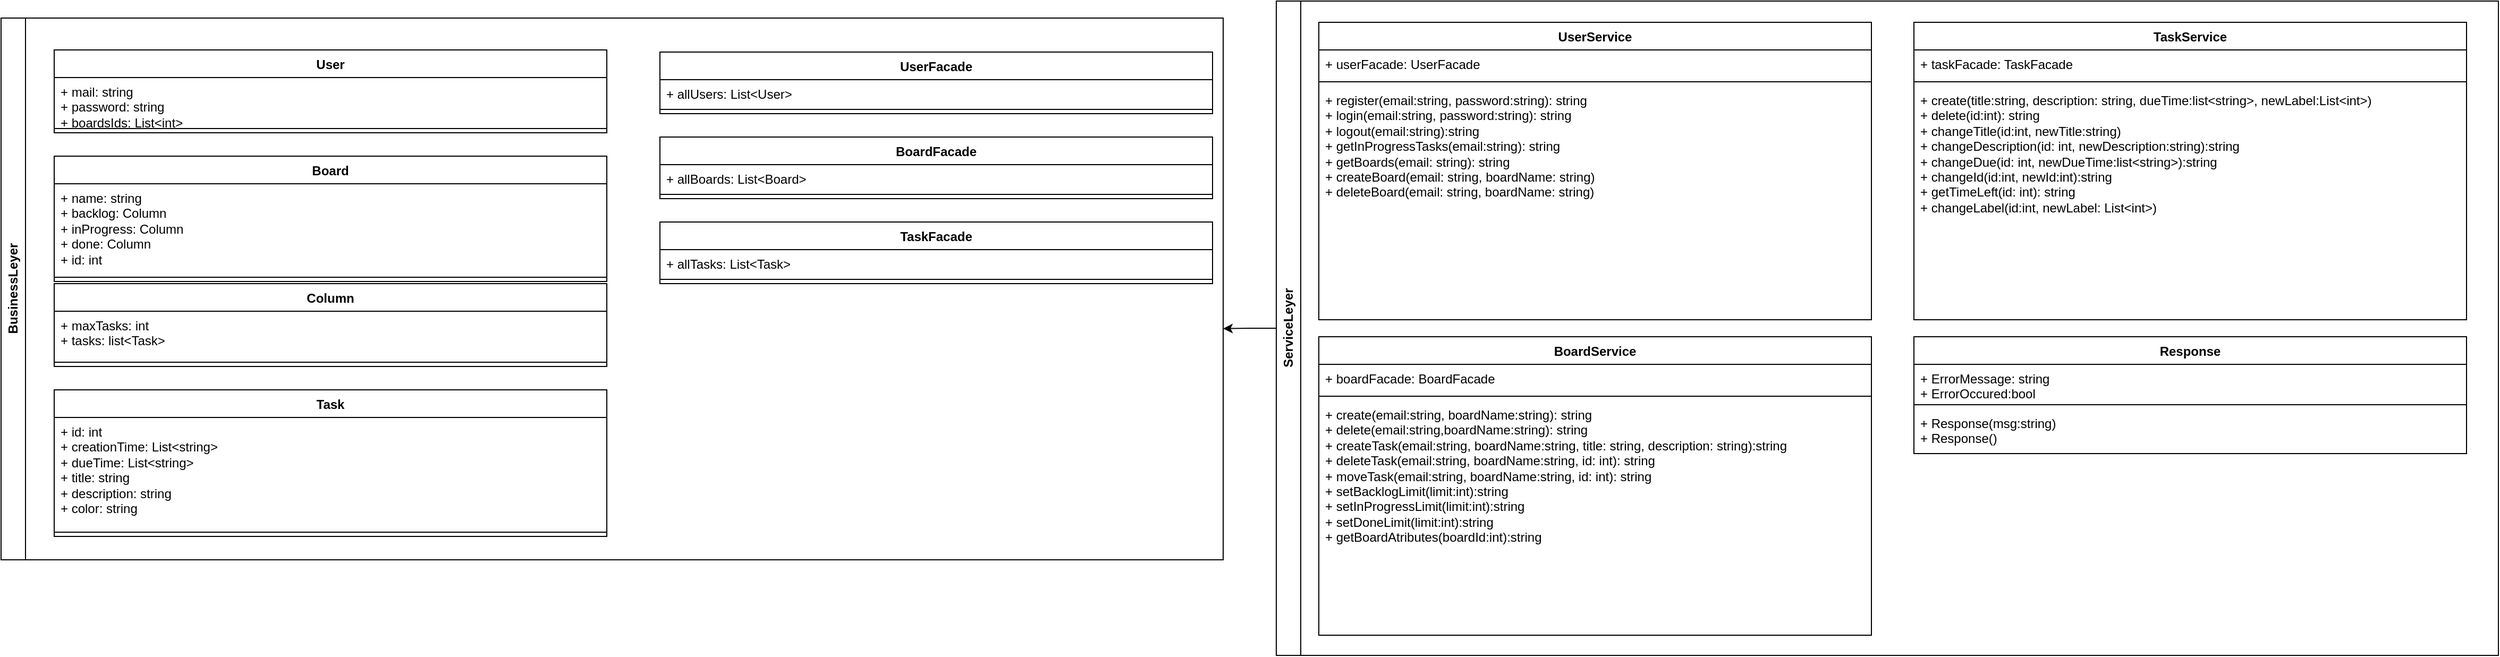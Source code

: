 <mxfile version="21.1.8" type="device">
  <diagram name="‫עמוד-1‬" id="G7DazwSMR3leTxONPV2J">
    <mxGraphModel dx="3797" dy="971" grid="1" gridSize="10" guides="1" tooltips="1" connect="1" arrows="1" fold="1" page="1" pageScale="1" pageWidth="827" pageHeight="1169" math="0" shadow="0">
      <root>
        <mxCell id="0" />
        <mxCell id="1" parent="0" />
        <mxCell id="uDuacBEOKKsOpZR4j4Og-7" style="edgeStyle=orthogonalEdgeStyle;rounded=0;orthogonalLoop=1;jettySize=auto;html=1;exitX=0;exitY=0.5;exitDx=0;exitDy=0;" edge="1" parent="1" source="uDuacBEOKKsOpZR4j4Og-5">
          <mxGeometry relative="1" as="geometry">
            <mxPoint x="-1310" y="402.333" as="targetPoint" />
          </mxGeometry>
        </mxCell>
        <mxCell id="uDuacBEOKKsOpZR4j4Og-5" value="ServiceLeyer" style="swimlane;horizontal=0;whiteSpace=wrap;html=1;" vertex="1" parent="1">
          <mxGeometry x="-1260" y="94" width="1150" height="616" as="geometry" />
        </mxCell>
        <mxCell id="bMfeRsnMBtOvUvjTb1X4-19" value="UserService" style="swimlane;fontStyle=1;align=center;verticalAlign=top;childLayout=stackLayout;horizontal=1;startSize=26;horizontalStack=0;resizeParent=1;resizeParentMax=0;resizeLast=0;collapsible=1;marginBottom=0;whiteSpace=wrap;html=1;" parent="uDuacBEOKKsOpZR4j4Og-5" vertex="1">
          <mxGeometry x="40" y="20" width="520" height="280" as="geometry" />
        </mxCell>
        <mxCell id="bMfeRsnMBtOvUvjTb1X4-20" value="+ userFacade: UserFacade" style="text;strokeColor=none;fillColor=none;align=left;verticalAlign=top;spacingLeft=4;spacingRight=4;overflow=hidden;rotatable=0;points=[[0,0.5],[1,0.5]];portConstraint=eastwest;whiteSpace=wrap;html=1;" parent="bMfeRsnMBtOvUvjTb1X4-19" vertex="1">
          <mxGeometry y="26" width="520" height="26" as="geometry" />
        </mxCell>
        <mxCell id="bMfeRsnMBtOvUvjTb1X4-21" value="" style="line;strokeWidth=1;fillColor=none;align=left;verticalAlign=middle;spacingTop=-1;spacingLeft=3;spacingRight=3;rotatable=0;labelPosition=right;points=[];portConstraint=eastwest;strokeColor=inherit;" parent="bMfeRsnMBtOvUvjTb1X4-19" vertex="1">
          <mxGeometry y="52" width="520" height="8" as="geometry" />
        </mxCell>
        <mxCell id="bMfeRsnMBtOvUvjTb1X4-22" value="+ register(email:string, password:string): string&lt;br&gt;+ login(email:string, password:string): string&lt;br&gt;+ logout(email:string):string&lt;br&gt;+ getInProgressTasks(email:string): string&lt;br&gt;+ getBoards(email: string): string&amp;nbsp;&lt;br&gt;+ createBoard(email: string, boardName: string)&lt;br&gt;+ deleteBoard(email: string, boardName: string)" style="text;strokeColor=none;fillColor=none;align=left;verticalAlign=top;spacingLeft=4;spacingRight=4;overflow=hidden;rotatable=0;points=[[0,0.5],[1,0.5]];portConstraint=eastwest;whiteSpace=wrap;html=1;" parent="bMfeRsnMBtOvUvjTb1X4-19" vertex="1">
          <mxGeometry y="60" width="520" height="220" as="geometry" />
        </mxCell>
        <mxCell id="bMfeRsnMBtOvUvjTb1X4-6" value="BoardService" style="swimlane;fontStyle=1;align=center;verticalAlign=top;childLayout=stackLayout;horizontal=1;startSize=26;horizontalStack=0;resizeParent=1;resizeParentMax=0;resizeLast=0;collapsible=1;marginBottom=0;whiteSpace=wrap;html=1;" parent="uDuacBEOKKsOpZR4j4Og-5" vertex="1">
          <mxGeometry x="40" y="316" width="520" height="281" as="geometry" />
        </mxCell>
        <mxCell id="bMfeRsnMBtOvUvjTb1X4-7" value="+ boardFacade: BoardFacade" style="text;strokeColor=none;fillColor=none;align=left;verticalAlign=top;spacingLeft=4;spacingRight=4;overflow=hidden;rotatable=0;points=[[0,0.5],[1,0.5]];portConstraint=eastwest;whiteSpace=wrap;html=1;" parent="bMfeRsnMBtOvUvjTb1X4-6" vertex="1">
          <mxGeometry y="26" width="520" height="26" as="geometry" />
        </mxCell>
        <mxCell id="bMfeRsnMBtOvUvjTb1X4-8" value="" style="line;strokeWidth=1;fillColor=none;align=left;verticalAlign=middle;spacingTop=-1;spacingLeft=3;spacingRight=3;rotatable=0;labelPosition=right;points=[];portConstraint=eastwest;strokeColor=inherit;" parent="bMfeRsnMBtOvUvjTb1X4-6" vertex="1">
          <mxGeometry y="52" width="520" height="8" as="geometry" />
        </mxCell>
        <mxCell id="bMfeRsnMBtOvUvjTb1X4-9" value="+ create(email:string, boardName:string): string&lt;br&gt;+ delete(email:string,boardName:string): string&lt;br&gt;+ createTask(email:string, boardName:string, title: string, description: string):string&lt;br&gt;+ deleteTask(email:string, boardName:string, id: int): string&lt;br&gt;+ moveTask(email:string, boardName:string, id: int): string&lt;br&gt;+&amp;nbsp;setBacklogLimit(limit:int):string&lt;br&gt;+&amp;nbsp;setInProgressLimit(limit:int):string&lt;br&gt;+&amp;nbsp;setDoneLimit(limit:int):string&lt;br&gt;+ getBoardAtributes(boardId:int):string&amp;nbsp;" style="text;strokeColor=none;fillColor=none;align=left;verticalAlign=top;spacingLeft=4;spacingRight=4;overflow=hidden;rotatable=0;points=[[0,0.5],[1,0.5]];portConstraint=eastwest;whiteSpace=wrap;html=1;" parent="bMfeRsnMBtOvUvjTb1X4-6" vertex="1">
          <mxGeometry y="60" width="520" height="221" as="geometry" />
        </mxCell>
        <mxCell id="bMfeRsnMBtOvUvjTb1X4-15" value="TaskService" style="swimlane;fontStyle=1;align=center;verticalAlign=top;childLayout=stackLayout;horizontal=1;startSize=26;horizontalStack=0;resizeParent=1;resizeParentMax=0;resizeLast=0;collapsible=1;marginBottom=0;whiteSpace=wrap;html=1;" parent="uDuacBEOKKsOpZR4j4Og-5" vertex="1">
          <mxGeometry x="600" y="20" width="520" height="280" as="geometry" />
        </mxCell>
        <mxCell id="bMfeRsnMBtOvUvjTb1X4-16" value="+ taskFacade: TaskFacade" style="text;strokeColor=none;fillColor=none;align=left;verticalAlign=top;spacingLeft=4;spacingRight=4;overflow=hidden;rotatable=0;points=[[0,0.5],[1,0.5]];portConstraint=eastwest;whiteSpace=wrap;html=1;" parent="bMfeRsnMBtOvUvjTb1X4-15" vertex="1">
          <mxGeometry y="26" width="520" height="26" as="geometry" />
        </mxCell>
        <mxCell id="bMfeRsnMBtOvUvjTb1X4-17" value="" style="line;strokeWidth=1;fillColor=none;align=left;verticalAlign=middle;spacingTop=-1;spacingLeft=3;spacingRight=3;rotatable=0;labelPosition=right;points=[];portConstraint=eastwest;strokeColor=inherit;" parent="bMfeRsnMBtOvUvjTb1X4-15" vertex="1">
          <mxGeometry y="52" width="520" height="8" as="geometry" />
        </mxCell>
        <mxCell id="bMfeRsnMBtOvUvjTb1X4-18" value="+ create(title:string, description: string, dueTime:list&amp;lt;string&amp;gt;, newLabel:List&amp;lt;int&amp;gt;)&lt;br&gt;+ delete(id:int): string&lt;br&gt;+ changeTitle(id:int, newTitle:string)&lt;br&gt;+ changeDescription(id: int, newDescription:string):string&lt;br&gt;+ changeDue(id: int, newDueTime:list&amp;lt;string&amp;gt;):string&lt;br&gt;+ changeId(id:int, newId:int):string&lt;br&gt;+ getTimeLeft(id: int): string&lt;br&gt;+ changeLabel(id:int, newLabel: List&amp;lt;int&amp;gt;)" style="text;strokeColor=none;fillColor=none;align=left;verticalAlign=top;spacingLeft=4;spacingRight=4;overflow=hidden;rotatable=0;points=[[0,0.5],[1,0.5]];portConstraint=eastwest;whiteSpace=wrap;html=1;" parent="bMfeRsnMBtOvUvjTb1X4-15" vertex="1">
          <mxGeometry y="60" width="520" height="220" as="geometry" />
        </mxCell>
        <mxCell id="uDuacBEOKKsOpZR4j4Og-1" value="Response" style="swimlane;fontStyle=1;align=center;verticalAlign=top;childLayout=stackLayout;horizontal=1;startSize=26;horizontalStack=0;resizeParent=1;resizeParentMax=0;resizeLast=0;collapsible=1;marginBottom=0;whiteSpace=wrap;html=1;" vertex="1" parent="uDuacBEOKKsOpZR4j4Og-5">
          <mxGeometry x="600" y="316" width="520" height="110" as="geometry" />
        </mxCell>
        <mxCell id="uDuacBEOKKsOpZR4j4Og-2" value="+ ErrorMessage: string&lt;br&gt;+ ErrorOccured:bool" style="text;strokeColor=none;fillColor=none;align=left;verticalAlign=top;spacingLeft=4;spacingRight=4;overflow=hidden;rotatable=0;points=[[0,0.5],[1,0.5]];portConstraint=eastwest;whiteSpace=wrap;html=1;" vertex="1" parent="uDuacBEOKKsOpZR4j4Og-1">
          <mxGeometry y="26" width="520" height="34" as="geometry" />
        </mxCell>
        <mxCell id="uDuacBEOKKsOpZR4j4Og-3" value="" style="line;strokeWidth=1;fillColor=none;align=left;verticalAlign=middle;spacingTop=-1;spacingLeft=3;spacingRight=3;rotatable=0;labelPosition=right;points=[];portConstraint=eastwest;strokeColor=inherit;" vertex="1" parent="uDuacBEOKKsOpZR4j4Og-1">
          <mxGeometry y="60" width="520" height="8" as="geometry" />
        </mxCell>
        <mxCell id="uDuacBEOKKsOpZR4j4Og-4" value="+ Response(msg:string)&lt;br&gt;+ Response()" style="text;strokeColor=none;fillColor=none;align=left;verticalAlign=top;spacingLeft=4;spacingRight=4;overflow=hidden;rotatable=0;points=[[0,0.5],[1,0.5]];portConstraint=eastwest;whiteSpace=wrap;html=1;" vertex="1" parent="uDuacBEOKKsOpZR4j4Og-1">
          <mxGeometry y="68" width="520" height="42" as="geometry" />
        </mxCell>
        <mxCell id="uDuacBEOKKsOpZR4j4Og-6" value="BusinessLeyer" style="swimlane;horizontal=0;whiteSpace=wrap;html=1;" vertex="1" parent="1">
          <mxGeometry x="-2460" y="110" width="1150" height="510" as="geometry" />
        </mxCell>
        <mxCell id="bMfeRsnMBtOvUvjTb1X4-23" value="User" style="swimlane;fontStyle=1;align=center;verticalAlign=top;childLayout=stackLayout;horizontal=1;startSize=26;horizontalStack=0;resizeParent=1;resizeParentMax=0;resizeLast=0;collapsible=1;marginBottom=0;whiteSpace=wrap;html=1;" parent="uDuacBEOKKsOpZR4j4Og-6" vertex="1">
          <mxGeometry x="50" y="30" width="520" height="78" as="geometry" />
        </mxCell>
        <mxCell id="bMfeRsnMBtOvUvjTb1X4-24" value="+ mail: string&lt;br&gt;+ password: string&lt;br&gt;+ boardsIds: List&amp;lt;int&amp;gt;" style="text;strokeColor=none;fillColor=none;align=left;verticalAlign=top;spacingLeft=4;spacingRight=4;overflow=hidden;rotatable=0;points=[[0,0.5],[1,0.5]];portConstraint=eastwest;whiteSpace=wrap;html=1;" parent="bMfeRsnMBtOvUvjTb1X4-23" vertex="1">
          <mxGeometry y="26" width="520" height="44" as="geometry" />
        </mxCell>
        <mxCell id="bMfeRsnMBtOvUvjTb1X4-25" value="" style="line;strokeWidth=1;fillColor=none;align=left;verticalAlign=middle;spacingTop=-1;spacingLeft=3;spacingRight=3;rotatable=0;labelPosition=right;points=[];portConstraint=eastwest;strokeColor=inherit;" parent="bMfeRsnMBtOvUvjTb1X4-23" vertex="1">
          <mxGeometry y="70" width="520" height="8" as="geometry" />
        </mxCell>
        <mxCell id="bMfeRsnMBtOvUvjTb1X4-27" value="Board" style="swimlane;fontStyle=1;align=center;verticalAlign=top;childLayout=stackLayout;horizontal=1;startSize=26;horizontalStack=0;resizeParent=1;resizeParentMax=0;resizeLast=0;collapsible=1;marginBottom=0;whiteSpace=wrap;html=1;" parent="uDuacBEOKKsOpZR4j4Og-6" vertex="1">
          <mxGeometry x="50" y="130" width="520" height="118" as="geometry" />
        </mxCell>
        <mxCell id="bMfeRsnMBtOvUvjTb1X4-28" value="+ name: string&lt;br&gt;+ backlog: Column&lt;br&gt;+ inProgress: Column&lt;br&gt;+ done: Column&lt;br&gt;+ id: int" style="text;strokeColor=none;fillColor=none;align=left;verticalAlign=top;spacingLeft=4;spacingRight=4;overflow=hidden;rotatable=0;points=[[0,0.5],[1,0.5]];portConstraint=eastwest;whiteSpace=wrap;html=1;" parent="bMfeRsnMBtOvUvjTb1X4-27" vertex="1">
          <mxGeometry y="26" width="520" height="84" as="geometry" />
        </mxCell>
        <mxCell id="bMfeRsnMBtOvUvjTb1X4-29" value="" style="line;strokeWidth=1;fillColor=none;align=left;verticalAlign=middle;spacingTop=-1;spacingLeft=3;spacingRight=3;rotatable=0;labelPosition=right;points=[];portConstraint=eastwest;strokeColor=inherit;" parent="bMfeRsnMBtOvUvjTb1X4-27" vertex="1">
          <mxGeometry y="110" width="520" height="8" as="geometry" />
        </mxCell>
        <mxCell id="bMfeRsnMBtOvUvjTb1X4-31" value="Column" style="swimlane;fontStyle=1;align=center;verticalAlign=top;childLayout=stackLayout;horizontal=1;startSize=26;horizontalStack=0;resizeParent=1;resizeParentMax=0;resizeLast=0;collapsible=1;marginBottom=0;whiteSpace=wrap;html=1;" parent="uDuacBEOKKsOpZR4j4Og-6" vertex="1">
          <mxGeometry x="50" y="250" width="520" height="78" as="geometry" />
        </mxCell>
        <mxCell id="bMfeRsnMBtOvUvjTb1X4-32" value="+ maxTasks: int&lt;br&gt;+ tasks: list&amp;lt;Task&amp;gt;" style="text;strokeColor=none;fillColor=none;align=left;verticalAlign=top;spacingLeft=4;spacingRight=4;overflow=hidden;rotatable=0;points=[[0,0.5],[1,0.5]];portConstraint=eastwest;whiteSpace=wrap;html=1;" parent="bMfeRsnMBtOvUvjTb1X4-31" vertex="1">
          <mxGeometry y="26" width="520" height="44" as="geometry" />
        </mxCell>
        <mxCell id="bMfeRsnMBtOvUvjTb1X4-33" value="" style="line;strokeWidth=1;fillColor=none;align=left;verticalAlign=middle;spacingTop=-1;spacingLeft=3;spacingRight=3;rotatable=0;labelPosition=right;points=[];portConstraint=eastwest;strokeColor=inherit;" parent="bMfeRsnMBtOvUvjTb1X4-31" vertex="1">
          <mxGeometry y="70" width="520" height="8" as="geometry" />
        </mxCell>
        <mxCell id="bMfeRsnMBtOvUvjTb1X4-34" value="Task" style="swimlane;fontStyle=1;align=center;verticalAlign=top;childLayout=stackLayout;horizontal=1;startSize=26;horizontalStack=0;resizeParent=1;resizeParentMax=0;resizeLast=0;collapsible=1;marginBottom=0;whiteSpace=wrap;html=1;" parent="uDuacBEOKKsOpZR4j4Og-6" vertex="1">
          <mxGeometry x="50" y="350" width="520" height="138" as="geometry" />
        </mxCell>
        <mxCell id="bMfeRsnMBtOvUvjTb1X4-35" value="+ id: int&lt;br&gt;+ creationTime: List&amp;lt;string&amp;gt;&lt;br&gt;+ dueTime: List&amp;lt;string&amp;gt;&lt;br&gt;+ title: string&lt;br&gt;+ description: string&amp;nbsp;&lt;br&gt;+ color: string" style="text;strokeColor=none;fillColor=none;align=left;verticalAlign=top;spacingLeft=4;spacingRight=4;overflow=hidden;rotatable=0;points=[[0,0.5],[1,0.5]];portConstraint=eastwest;whiteSpace=wrap;html=1;" parent="bMfeRsnMBtOvUvjTb1X4-34" vertex="1">
          <mxGeometry y="26" width="520" height="104" as="geometry" />
        </mxCell>
        <mxCell id="bMfeRsnMBtOvUvjTb1X4-36" value="" style="line;strokeWidth=1;fillColor=none;align=left;verticalAlign=middle;spacingTop=-1;spacingLeft=3;spacingRight=3;rotatable=0;labelPosition=right;points=[];portConstraint=eastwest;strokeColor=inherit;" parent="bMfeRsnMBtOvUvjTb1X4-34" vertex="1">
          <mxGeometry y="130" width="520" height="8" as="geometry" />
        </mxCell>
        <mxCell id="bMfeRsnMBtOvUvjTb1X4-37" value="UserFacade" style="swimlane;fontStyle=1;align=center;verticalAlign=top;childLayout=stackLayout;horizontal=1;startSize=26;horizontalStack=0;resizeParent=1;resizeParentMax=0;resizeLast=0;collapsible=1;marginBottom=0;whiteSpace=wrap;html=1;" parent="uDuacBEOKKsOpZR4j4Og-6" vertex="1">
          <mxGeometry x="620" y="32" width="520" height="58" as="geometry" />
        </mxCell>
        <mxCell id="bMfeRsnMBtOvUvjTb1X4-38" value="+ allUsers: List&amp;lt;User&amp;gt;" style="text;strokeColor=none;fillColor=none;align=left;verticalAlign=top;spacingLeft=4;spacingRight=4;overflow=hidden;rotatable=0;points=[[0,0.5],[1,0.5]];portConstraint=eastwest;whiteSpace=wrap;html=1;" parent="bMfeRsnMBtOvUvjTb1X4-37" vertex="1">
          <mxGeometry y="26" width="520" height="24" as="geometry" />
        </mxCell>
        <mxCell id="bMfeRsnMBtOvUvjTb1X4-39" value="" style="line;strokeWidth=1;fillColor=none;align=left;verticalAlign=middle;spacingTop=-1;spacingLeft=3;spacingRight=3;rotatable=0;labelPosition=right;points=[];portConstraint=eastwest;strokeColor=inherit;" parent="bMfeRsnMBtOvUvjTb1X4-37" vertex="1">
          <mxGeometry y="50" width="520" height="8" as="geometry" />
        </mxCell>
        <mxCell id="bMfeRsnMBtOvUvjTb1X4-40" value="BoardFacade" style="swimlane;fontStyle=1;align=center;verticalAlign=top;childLayout=stackLayout;horizontal=1;startSize=26;horizontalStack=0;resizeParent=1;resizeParentMax=0;resizeLast=0;collapsible=1;marginBottom=0;whiteSpace=wrap;html=1;" parent="uDuacBEOKKsOpZR4j4Og-6" vertex="1">
          <mxGeometry x="620" y="112" width="520" height="58" as="geometry" />
        </mxCell>
        <mxCell id="bMfeRsnMBtOvUvjTb1X4-41" value="+ allBoards: List&amp;lt;Board&amp;gt;" style="text;strokeColor=none;fillColor=none;align=left;verticalAlign=top;spacingLeft=4;spacingRight=4;overflow=hidden;rotatable=0;points=[[0,0.5],[1,0.5]];portConstraint=eastwest;whiteSpace=wrap;html=1;" parent="bMfeRsnMBtOvUvjTb1X4-40" vertex="1">
          <mxGeometry y="26" width="520" height="24" as="geometry" />
        </mxCell>
        <mxCell id="bMfeRsnMBtOvUvjTb1X4-42" value="" style="line;strokeWidth=1;fillColor=none;align=left;verticalAlign=middle;spacingTop=-1;spacingLeft=3;spacingRight=3;rotatable=0;labelPosition=right;points=[];portConstraint=eastwest;strokeColor=inherit;" parent="bMfeRsnMBtOvUvjTb1X4-40" vertex="1">
          <mxGeometry y="50" width="520" height="8" as="geometry" />
        </mxCell>
        <mxCell id="bMfeRsnMBtOvUvjTb1X4-43" value="TaskFacade" style="swimlane;fontStyle=1;align=center;verticalAlign=top;childLayout=stackLayout;horizontal=1;startSize=26;horizontalStack=0;resizeParent=1;resizeParentMax=0;resizeLast=0;collapsible=1;marginBottom=0;whiteSpace=wrap;html=1;" parent="uDuacBEOKKsOpZR4j4Og-6" vertex="1">
          <mxGeometry x="620" y="192" width="520" height="58" as="geometry" />
        </mxCell>
        <mxCell id="bMfeRsnMBtOvUvjTb1X4-44" value="+ allTasks: List&amp;lt;Task&amp;gt;" style="text;strokeColor=none;fillColor=none;align=left;verticalAlign=top;spacingLeft=4;spacingRight=4;overflow=hidden;rotatable=0;points=[[0,0.5],[1,0.5]];portConstraint=eastwest;whiteSpace=wrap;html=1;" parent="bMfeRsnMBtOvUvjTb1X4-43" vertex="1">
          <mxGeometry y="26" width="520" height="24" as="geometry" />
        </mxCell>
        <mxCell id="bMfeRsnMBtOvUvjTb1X4-45" value="" style="line;strokeWidth=1;fillColor=none;align=left;verticalAlign=middle;spacingTop=-1;spacingLeft=3;spacingRight=3;rotatable=0;labelPosition=right;points=[];portConstraint=eastwest;strokeColor=inherit;" parent="bMfeRsnMBtOvUvjTb1X4-43" vertex="1">
          <mxGeometry y="50" width="520" height="8" as="geometry" />
        </mxCell>
      </root>
    </mxGraphModel>
  </diagram>
</mxfile>

